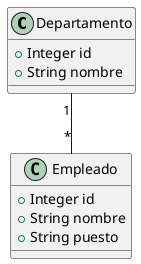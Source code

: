 @startuml unoamuchos
class Departamento {
  + Integer id
  + String nombre
}

class Empleado {
  + Integer id
  + String nombre
  + String puesto
}

Departamento "1" -- "*" Empleado
@enduml
